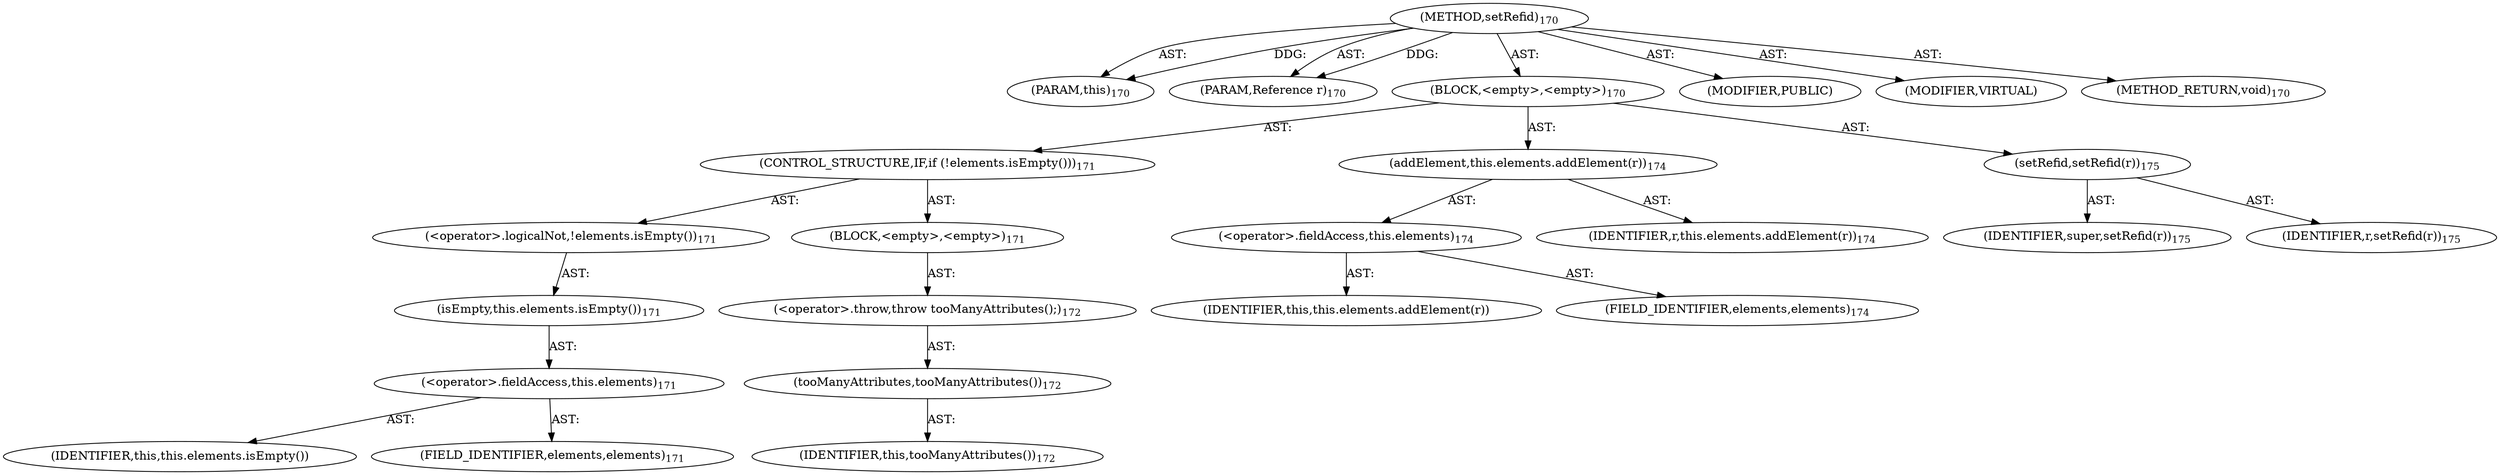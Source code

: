 digraph "setRefid" {  
"111669149704" [label = <(METHOD,setRefid)<SUB>170</SUB>> ]
"115964116997" [label = <(PARAM,this)<SUB>170</SUB>> ]
"115964117025" [label = <(PARAM,Reference r)<SUB>170</SUB>> ]
"25769803786" [label = <(BLOCK,&lt;empty&gt;,&lt;empty&gt;)<SUB>170</SUB>> ]
"47244640258" [label = <(CONTROL_STRUCTURE,IF,if (!elements.isEmpty()))<SUB>171</SUB>> ]
"30064771103" [label = <(&lt;operator&gt;.logicalNot,!elements.isEmpty())<SUB>171</SUB>> ]
"30064771104" [label = <(isEmpty,this.elements.isEmpty())<SUB>171</SUB>> ]
"30064771105" [label = <(&lt;operator&gt;.fieldAccess,this.elements)<SUB>171</SUB>> ]
"68719476823" [label = <(IDENTIFIER,this,this.elements.isEmpty())> ]
"55834574854" [label = <(FIELD_IDENTIFIER,elements,elements)<SUB>171</SUB>> ]
"25769803787" [label = <(BLOCK,&lt;empty&gt;,&lt;empty&gt;)<SUB>171</SUB>> ]
"30064771106" [label = <(&lt;operator&gt;.throw,throw tooManyAttributes();)<SUB>172</SUB>> ]
"30064771107" [label = <(tooManyAttributes,tooManyAttributes())<SUB>172</SUB>> ]
"68719476745" [label = <(IDENTIFIER,this,tooManyAttributes())<SUB>172</SUB>> ]
"30064771108" [label = <(addElement,this.elements.addElement(r))<SUB>174</SUB>> ]
"30064771109" [label = <(&lt;operator&gt;.fieldAccess,this.elements)<SUB>174</SUB>> ]
"68719476824" [label = <(IDENTIFIER,this,this.elements.addElement(r))> ]
"55834574855" [label = <(FIELD_IDENTIFIER,elements,elements)<SUB>174</SUB>> ]
"68719476825" [label = <(IDENTIFIER,r,this.elements.addElement(r))<SUB>174</SUB>> ]
"30064771110" [label = <(setRefid,setRefid(r))<SUB>175</SUB>> ]
"68719476826" [label = <(IDENTIFIER,super,setRefid(r))<SUB>175</SUB>> ]
"68719476827" [label = <(IDENTIFIER,r,setRefid(r))<SUB>175</SUB>> ]
"133143986197" [label = <(MODIFIER,PUBLIC)> ]
"133143986198" [label = <(MODIFIER,VIRTUAL)> ]
"128849018888" [label = <(METHOD_RETURN,void)<SUB>170</SUB>> ]
  "111669149704" -> "115964116997"  [ label = "AST: "] 
  "111669149704" -> "115964117025"  [ label = "AST: "] 
  "111669149704" -> "25769803786"  [ label = "AST: "] 
  "111669149704" -> "133143986197"  [ label = "AST: "] 
  "111669149704" -> "133143986198"  [ label = "AST: "] 
  "111669149704" -> "128849018888"  [ label = "AST: "] 
  "25769803786" -> "47244640258"  [ label = "AST: "] 
  "25769803786" -> "30064771108"  [ label = "AST: "] 
  "25769803786" -> "30064771110"  [ label = "AST: "] 
  "47244640258" -> "30064771103"  [ label = "AST: "] 
  "47244640258" -> "25769803787"  [ label = "AST: "] 
  "30064771103" -> "30064771104"  [ label = "AST: "] 
  "30064771104" -> "30064771105"  [ label = "AST: "] 
  "30064771105" -> "68719476823"  [ label = "AST: "] 
  "30064771105" -> "55834574854"  [ label = "AST: "] 
  "25769803787" -> "30064771106"  [ label = "AST: "] 
  "30064771106" -> "30064771107"  [ label = "AST: "] 
  "30064771107" -> "68719476745"  [ label = "AST: "] 
  "30064771108" -> "30064771109"  [ label = "AST: "] 
  "30064771108" -> "68719476825"  [ label = "AST: "] 
  "30064771109" -> "68719476824"  [ label = "AST: "] 
  "30064771109" -> "55834574855"  [ label = "AST: "] 
  "30064771110" -> "68719476826"  [ label = "AST: "] 
  "30064771110" -> "68719476827"  [ label = "AST: "] 
  "111669149704" -> "115964116997"  [ label = "DDG: "] 
  "111669149704" -> "115964117025"  [ label = "DDG: "] 
}

